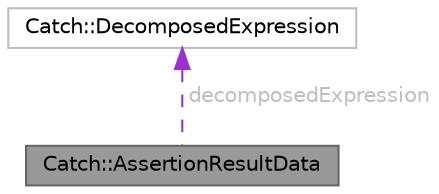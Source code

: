 digraph "Catch::AssertionResultData"
{
 // LATEX_PDF_SIZE
  bgcolor="transparent";
  edge [fontname=Helvetica,fontsize=10,labelfontname=Helvetica,labelfontsize=10];
  node [fontname=Helvetica,fontsize=10,shape=box,height=0.2,width=0.4];
  Node1 [id="Node000001",label="Catch::AssertionResultData",height=0.2,width=0.4,color="gray40", fillcolor="grey60", style="filled", fontcolor="black",tooltip=" "];
  Node2 -> Node1 [id="edge2_Node000001_Node000002",dir="back",color="darkorchid3",style="dashed",tooltip=" ",label=" decomposedExpression",fontcolor="grey" ];
  Node2 [id="Node000002",label="Catch::DecomposedExpression",height=0.2,width=0.4,color="grey75", fillcolor="white", style="filled",URL="$structCatch_1_1DecomposedExpression.html",tooltip=" "];
}

